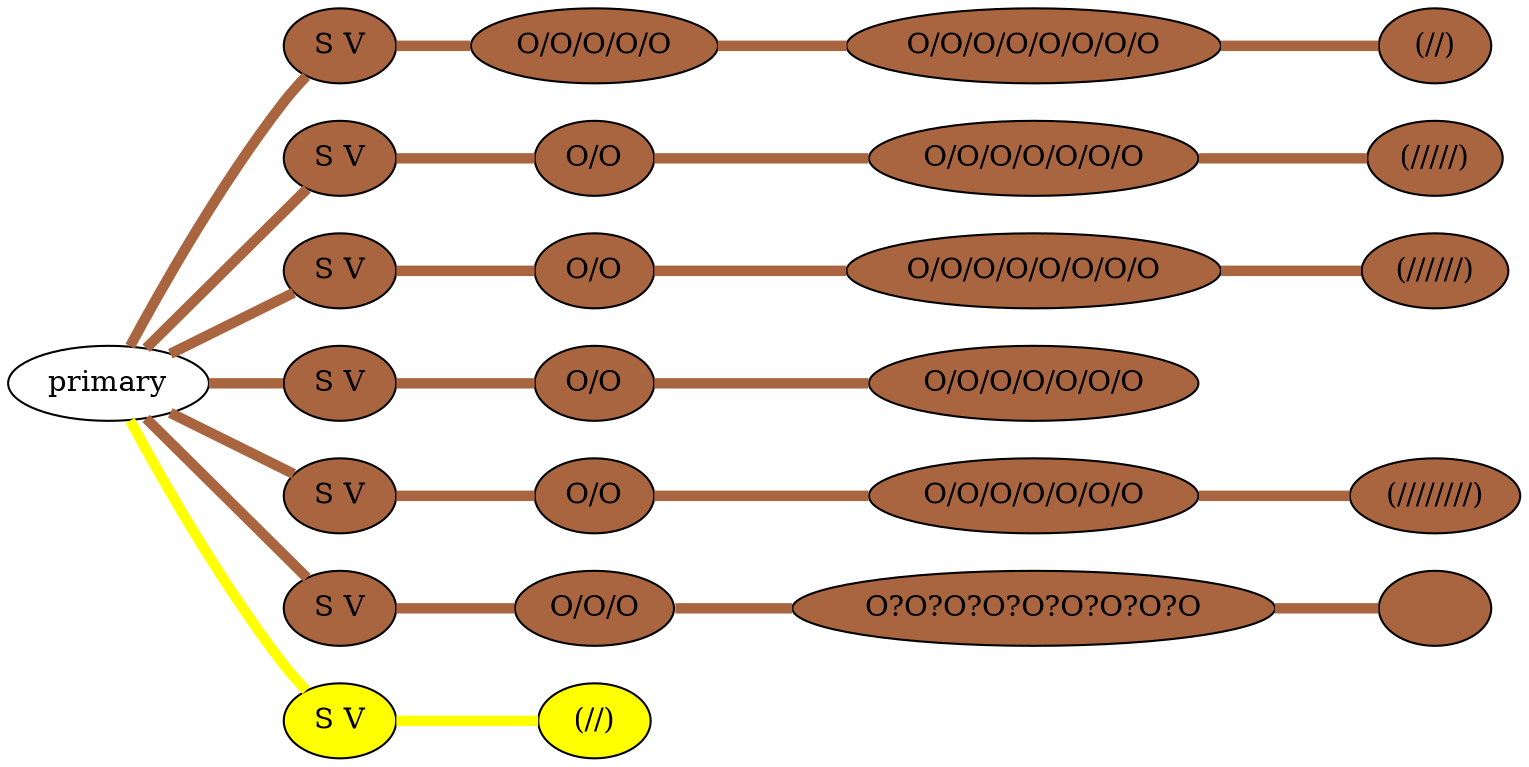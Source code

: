 graph {
 graph [rankdir=LR]
"primary" -- "1" [penwidth=5,color="#A86540"]
"1" [label="S V", style=filled, fillcolor="#A86540"]
"1" -- "1:0" [penwidth=5,color="#A86540"]
"1:0" [label="O/O/O/O/O", style=filled, fillcolor="#A86540"]
"1:0" -- "1:1" [penwidth=5,color="#A86540"]
"1:1" [label="O/O/O/O/O/O/O/O", style=filled, fillcolor="#A86540"]
"1:1" -- "1:2" [penwidth=5,color="#A86540"]
"1:2" [label="(//)", style=filled, fillcolor="#A86540"]
"primary" -- "2" [penwidth=5,color="#A86540"]
"2" [label="S V", style=filled, fillcolor="#A86540"]
"2" -- "2:0" [penwidth=5,color="#A86540"]
"2:0" [label="O/O", style=filled, fillcolor="#A86540"]
"2:0" -- "2:1" [penwidth=5,color="#A86540"]
"2:1" [label="O/O/O/O/O/O/O", style=filled, fillcolor="#A86540"]
"2:1" -- "2:2" [penwidth=5,color="#A86540"]
"2:2" [label="(/////)", style=filled, fillcolor="#A86540"]
"primary" -- "3" [penwidth=5,color="#A86540"]
"3" [label="S V", style=filled, fillcolor="#A86540"]
"3" -- "3:0" [penwidth=5,color="#A86540"]
"3:0" [label="O/O", style=filled, fillcolor="#A86540"]
"3:0" -- "3:1" [penwidth=5,color="#A86540"]
"3:1" [label="O/O/O/O/O/O/O/O", style=filled, fillcolor="#A86540"]
"3:1" -- "3:2" [penwidth=5,color="#A86540"]
"3:2" [label="(//////)", style=filled, fillcolor="#A86540"]
"primary" -- "4" [penwidth=5,color="#A86540"]
"4" [label="S V", style=filled, fillcolor="#A86540"]
"4" -- "4:0" [penwidth=5,color="#A86540"]
"4:0" [label="O/O", style=filled, fillcolor="#A86540"]
"4:0" -- "4:1" [penwidth=5,color="#A86540"]
"4:1" [label="O/O/O/O/O/O/O", style=filled, fillcolor="#A86540"]
"primary" -- "5" [penwidth=5,color="#A86540"]
"5" [label="S V", style=filled, fillcolor="#A86540"]
"5" -- "5:0" [penwidth=5,color="#A86540"]
"5:0" [label="O/O", style=filled, fillcolor="#A86540"]
"5:0" -- "5:1" [penwidth=5,color="#A86540"]
"5:1" [label="O/O/O/O/O/O/O", style=filled, fillcolor="#A86540"]
"5:1" -- "5:2" [penwidth=5,color="#A86540"]
"5:2" [label="(////////)", style=filled, fillcolor="#A86540"]
"primary" -- "6" [penwidth=5,color="#A86540"]
"6" [label="S V", style=filled, fillcolor="#A86540"]
"6" -- "6:0" [penwidth=5,color="#A86540"]
"6:0" [label="O/O/O", style=filled, fillcolor="#A86540"]
"6:0" -- "6:1" [penwidth=5,color="#A86540"]
"6:1" [label="O?O?O?O?O?O?O?O?O", style=filled, fillcolor="#A86540"]
"6:1" -- "6:2" [penwidth=5,color="#A86540"]
"6:2" [label="", style=filled, fillcolor="#A86540"]
"primary" -- "7" [penwidth=5,color=yellow]
"7" [label="S V", style=filled, fillcolor=yellow]
"7" -- "7:0" [penwidth=5,color=yellow]
"7:0" [label="(//)", style=filled, fillcolor=yellow]
}
